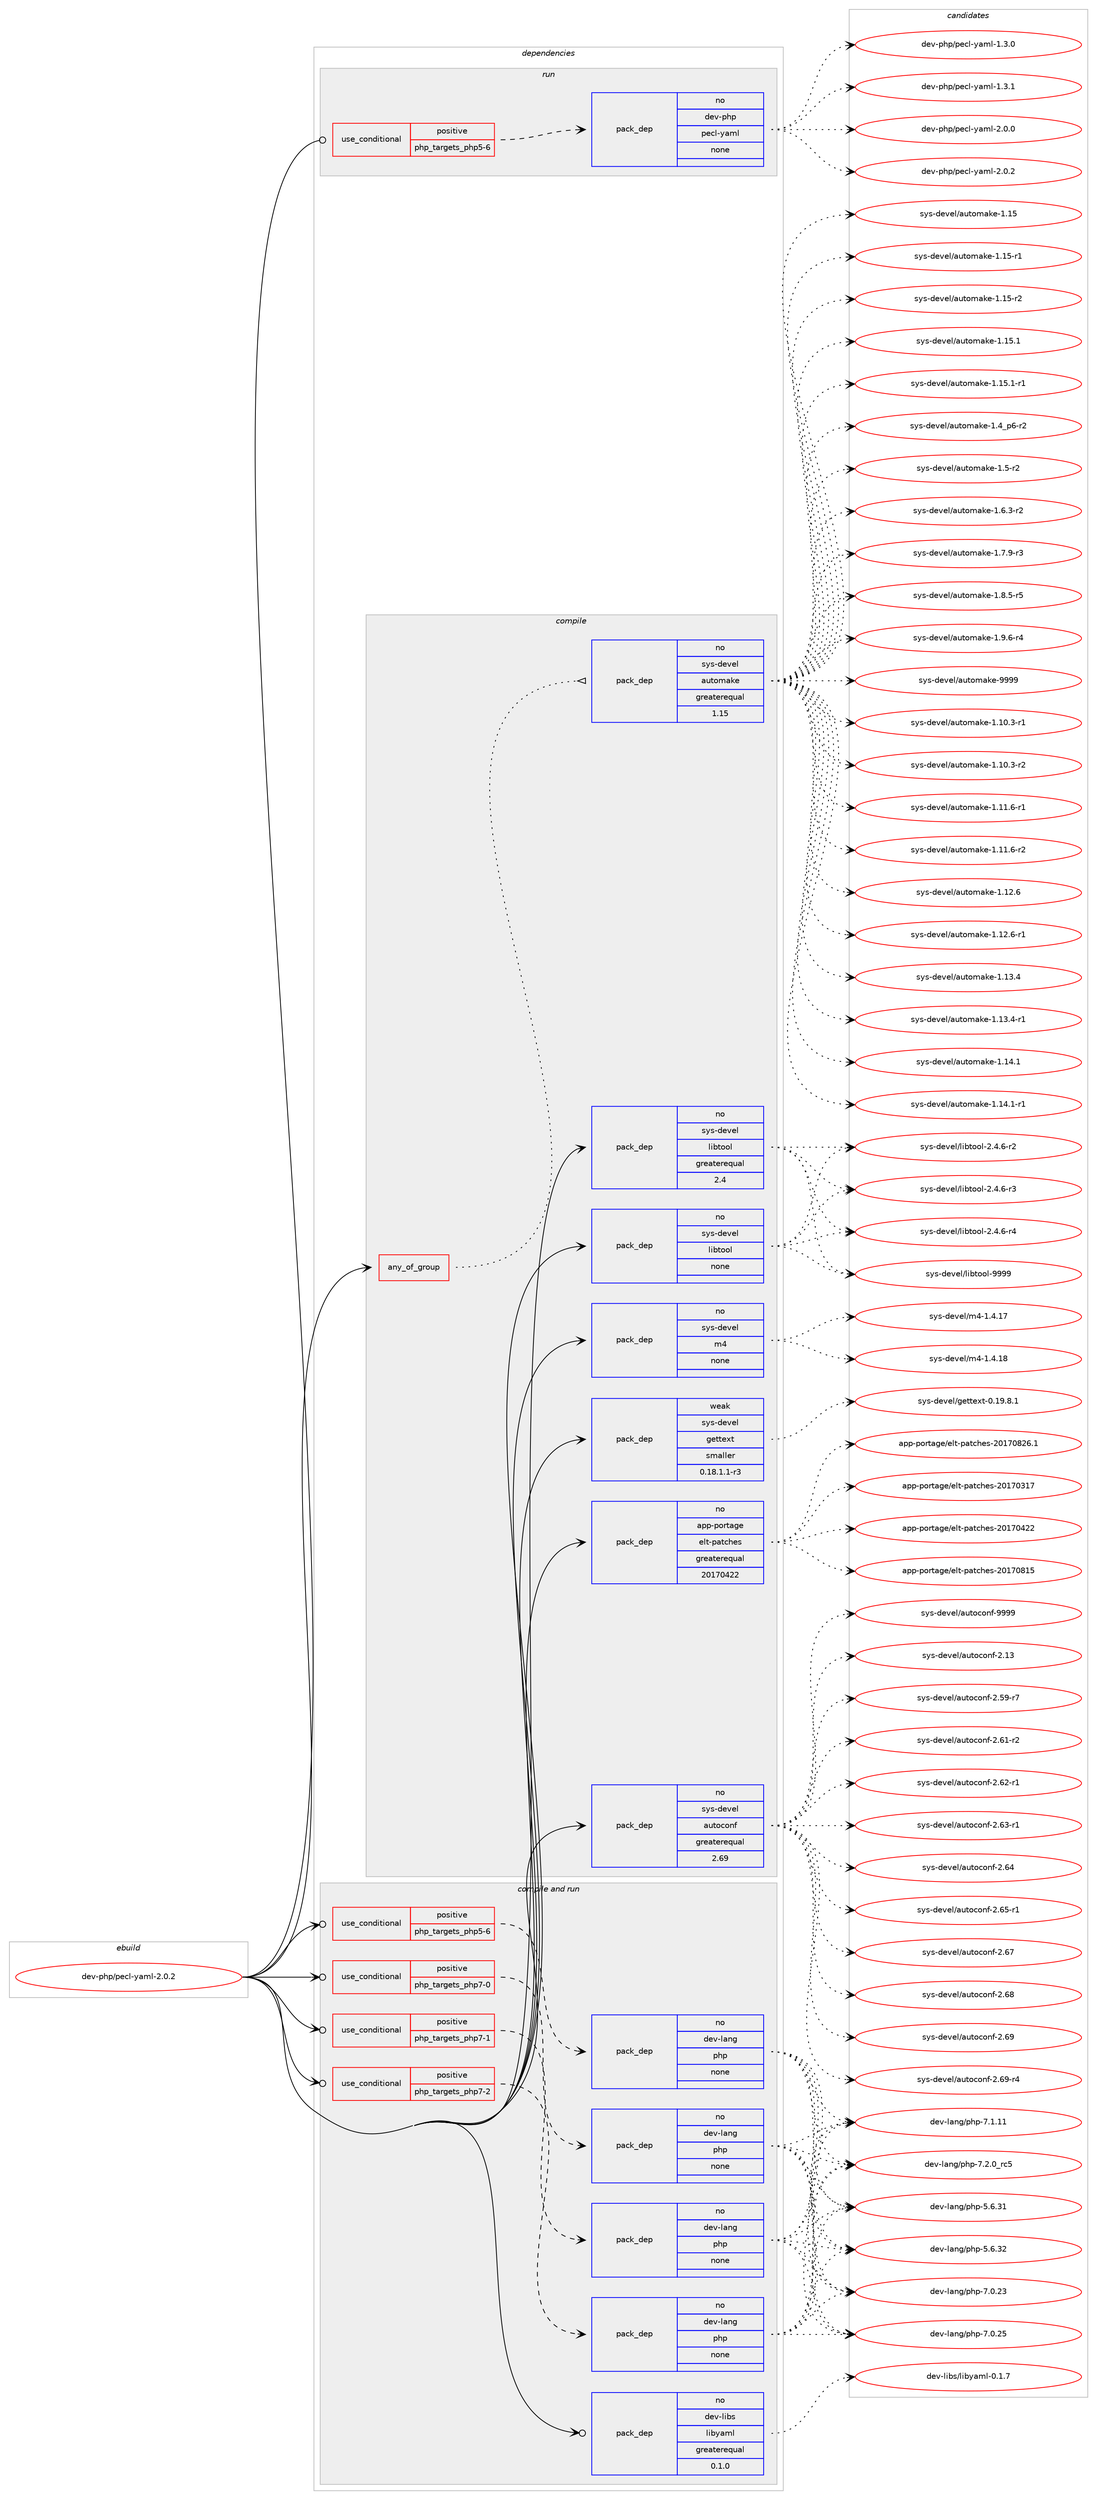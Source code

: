 digraph prolog {

# *************
# Graph options
# *************

newrank=true;
concentrate=true;
compound=true;
graph [rankdir=LR,fontname=Helvetica,fontsize=10,ranksep=1.5];#, ranksep=2.5, nodesep=0.2];
edge  [arrowhead=vee];
node  [fontname=Helvetica,fontsize=10];

# **********
# The ebuild
# **********

subgraph cluster_leftcol {
color=gray;
rank=same;
label=<<i>ebuild</i>>;
id [label="dev-php/pecl-yaml-2.0.2", color=red, width=4, href="../dev-php/pecl-yaml-2.0.2.svg"];
}

# ****************
# The dependencies
# ****************

subgraph cluster_midcol {
color=gray;
label=<<i>dependencies</i>>;
subgraph cluster_compile {
fillcolor="#eeeeee";
style=filled;
label=<<i>compile</i>>;
subgraph any3759 {
dependency143935 [label=<<TABLE BORDER="0" CELLBORDER="1" CELLSPACING="0" CELLPADDING="4"><TR><TD CELLPADDING="10">any_of_group</TD></TR></TABLE>>, shape=none, color=red];subgraph pack111406 {
dependency143936 [label=<<TABLE BORDER="0" CELLBORDER="1" CELLSPACING="0" CELLPADDING="4" WIDTH="220"><TR><TD ROWSPAN="6" CELLPADDING="30">pack_dep</TD></TR><TR><TD WIDTH="110">no</TD></TR><TR><TD>sys-devel</TD></TR><TR><TD>automake</TD></TR><TR><TD>greaterequal</TD></TR><TR><TD>1.15</TD></TR></TABLE>>, shape=none, color=blue];
}
dependency143935:e -> dependency143936:w [weight=20,style="dotted",arrowhead="oinv"];
}
id:e -> dependency143935:w [weight=20,style="solid",arrowhead="vee"];
subgraph pack111407 {
dependency143937 [label=<<TABLE BORDER="0" CELLBORDER="1" CELLSPACING="0" CELLPADDING="4" WIDTH="220"><TR><TD ROWSPAN="6" CELLPADDING="30">pack_dep</TD></TR><TR><TD WIDTH="110">no</TD></TR><TR><TD>app-portage</TD></TR><TR><TD>elt-patches</TD></TR><TR><TD>greaterequal</TD></TR><TR><TD>20170422</TD></TR></TABLE>>, shape=none, color=blue];
}
id:e -> dependency143937:w [weight=20,style="solid",arrowhead="vee"];
subgraph pack111408 {
dependency143938 [label=<<TABLE BORDER="0" CELLBORDER="1" CELLSPACING="0" CELLPADDING="4" WIDTH="220"><TR><TD ROWSPAN="6" CELLPADDING="30">pack_dep</TD></TR><TR><TD WIDTH="110">no</TD></TR><TR><TD>sys-devel</TD></TR><TR><TD>autoconf</TD></TR><TR><TD>greaterequal</TD></TR><TR><TD>2.69</TD></TR></TABLE>>, shape=none, color=blue];
}
id:e -> dependency143938:w [weight=20,style="solid",arrowhead="vee"];
subgraph pack111409 {
dependency143939 [label=<<TABLE BORDER="0" CELLBORDER="1" CELLSPACING="0" CELLPADDING="4" WIDTH="220"><TR><TD ROWSPAN="6" CELLPADDING="30">pack_dep</TD></TR><TR><TD WIDTH="110">no</TD></TR><TR><TD>sys-devel</TD></TR><TR><TD>libtool</TD></TR><TR><TD>greaterequal</TD></TR><TR><TD>2.4</TD></TR></TABLE>>, shape=none, color=blue];
}
id:e -> dependency143939:w [weight=20,style="solid",arrowhead="vee"];
subgraph pack111410 {
dependency143940 [label=<<TABLE BORDER="0" CELLBORDER="1" CELLSPACING="0" CELLPADDING="4" WIDTH="220"><TR><TD ROWSPAN="6" CELLPADDING="30">pack_dep</TD></TR><TR><TD WIDTH="110">no</TD></TR><TR><TD>sys-devel</TD></TR><TR><TD>libtool</TD></TR><TR><TD>none</TD></TR><TR><TD></TD></TR></TABLE>>, shape=none, color=blue];
}
id:e -> dependency143940:w [weight=20,style="solid",arrowhead="vee"];
subgraph pack111411 {
dependency143941 [label=<<TABLE BORDER="0" CELLBORDER="1" CELLSPACING="0" CELLPADDING="4" WIDTH="220"><TR><TD ROWSPAN="6" CELLPADDING="30">pack_dep</TD></TR><TR><TD WIDTH="110">no</TD></TR><TR><TD>sys-devel</TD></TR><TR><TD>m4</TD></TR><TR><TD>none</TD></TR><TR><TD></TD></TR></TABLE>>, shape=none, color=blue];
}
id:e -> dependency143941:w [weight=20,style="solid",arrowhead="vee"];
subgraph pack111412 {
dependency143942 [label=<<TABLE BORDER="0" CELLBORDER="1" CELLSPACING="0" CELLPADDING="4" WIDTH="220"><TR><TD ROWSPAN="6" CELLPADDING="30">pack_dep</TD></TR><TR><TD WIDTH="110">weak</TD></TR><TR><TD>sys-devel</TD></TR><TR><TD>gettext</TD></TR><TR><TD>smaller</TD></TR><TR><TD>0.18.1.1-r3</TD></TR></TABLE>>, shape=none, color=blue];
}
id:e -> dependency143942:w [weight=20,style="solid",arrowhead="vee"];
}
subgraph cluster_compileandrun {
fillcolor="#eeeeee";
style=filled;
label=<<i>compile and run</i>>;
subgraph cond28732 {
dependency143943 [label=<<TABLE BORDER="0" CELLBORDER="1" CELLSPACING="0" CELLPADDING="4"><TR><TD ROWSPAN="3" CELLPADDING="10">use_conditional</TD></TR><TR><TD>positive</TD></TR><TR><TD>php_targets_php5-6</TD></TR></TABLE>>, shape=none, color=red];
subgraph pack111413 {
dependency143944 [label=<<TABLE BORDER="0" CELLBORDER="1" CELLSPACING="0" CELLPADDING="4" WIDTH="220"><TR><TD ROWSPAN="6" CELLPADDING="30">pack_dep</TD></TR><TR><TD WIDTH="110">no</TD></TR><TR><TD>dev-lang</TD></TR><TR><TD>php</TD></TR><TR><TD>none</TD></TR><TR><TD></TD></TR></TABLE>>, shape=none, color=blue];
}
dependency143943:e -> dependency143944:w [weight=20,style="dashed",arrowhead="vee"];
}
id:e -> dependency143943:w [weight=20,style="solid",arrowhead="odotvee"];
subgraph cond28733 {
dependency143945 [label=<<TABLE BORDER="0" CELLBORDER="1" CELLSPACING="0" CELLPADDING="4"><TR><TD ROWSPAN="3" CELLPADDING="10">use_conditional</TD></TR><TR><TD>positive</TD></TR><TR><TD>php_targets_php7-0</TD></TR></TABLE>>, shape=none, color=red];
subgraph pack111414 {
dependency143946 [label=<<TABLE BORDER="0" CELLBORDER="1" CELLSPACING="0" CELLPADDING="4" WIDTH="220"><TR><TD ROWSPAN="6" CELLPADDING="30">pack_dep</TD></TR><TR><TD WIDTH="110">no</TD></TR><TR><TD>dev-lang</TD></TR><TR><TD>php</TD></TR><TR><TD>none</TD></TR><TR><TD></TD></TR></TABLE>>, shape=none, color=blue];
}
dependency143945:e -> dependency143946:w [weight=20,style="dashed",arrowhead="vee"];
}
id:e -> dependency143945:w [weight=20,style="solid",arrowhead="odotvee"];
subgraph cond28734 {
dependency143947 [label=<<TABLE BORDER="0" CELLBORDER="1" CELLSPACING="0" CELLPADDING="4"><TR><TD ROWSPAN="3" CELLPADDING="10">use_conditional</TD></TR><TR><TD>positive</TD></TR><TR><TD>php_targets_php7-1</TD></TR></TABLE>>, shape=none, color=red];
subgraph pack111415 {
dependency143948 [label=<<TABLE BORDER="0" CELLBORDER="1" CELLSPACING="0" CELLPADDING="4" WIDTH="220"><TR><TD ROWSPAN="6" CELLPADDING="30">pack_dep</TD></TR><TR><TD WIDTH="110">no</TD></TR><TR><TD>dev-lang</TD></TR><TR><TD>php</TD></TR><TR><TD>none</TD></TR><TR><TD></TD></TR></TABLE>>, shape=none, color=blue];
}
dependency143947:e -> dependency143948:w [weight=20,style="dashed",arrowhead="vee"];
}
id:e -> dependency143947:w [weight=20,style="solid",arrowhead="odotvee"];
subgraph cond28735 {
dependency143949 [label=<<TABLE BORDER="0" CELLBORDER="1" CELLSPACING="0" CELLPADDING="4"><TR><TD ROWSPAN="3" CELLPADDING="10">use_conditional</TD></TR><TR><TD>positive</TD></TR><TR><TD>php_targets_php7-2</TD></TR></TABLE>>, shape=none, color=red];
subgraph pack111416 {
dependency143950 [label=<<TABLE BORDER="0" CELLBORDER="1" CELLSPACING="0" CELLPADDING="4" WIDTH="220"><TR><TD ROWSPAN="6" CELLPADDING="30">pack_dep</TD></TR><TR><TD WIDTH="110">no</TD></TR><TR><TD>dev-lang</TD></TR><TR><TD>php</TD></TR><TR><TD>none</TD></TR><TR><TD></TD></TR></TABLE>>, shape=none, color=blue];
}
dependency143949:e -> dependency143950:w [weight=20,style="dashed",arrowhead="vee"];
}
id:e -> dependency143949:w [weight=20,style="solid",arrowhead="odotvee"];
subgraph pack111417 {
dependency143951 [label=<<TABLE BORDER="0" CELLBORDER="1" CELLSPACING="0" CELLPADDING="4" WIDTH="220"><TR><TD ROWSPAN="6" CELLPADDING="30">pack_dep</TD></TR><TR><TD WIDTH="110">no</TD></TR><TR><TD>dev-libs</TD></TR><TR><TD>libyaml</TD></TR><TR><TD>greaterequal</TD></TR><TR><TD>0.1.0</TD></TR></TABLE>>, shape=none, color=blue];
}
id:e -> dependency143951:w [weight=20,style="solid",arrowhead="odotvee"];
}
subgraph cluster_run {
fillcolor="#eeeeee";
style=filled;
label=<<i>run</i>>;
subgraph cond28736 {
dependency143952 [label=<<TABLE BORDER="0" CELLBORDER="1" CELLSPACING="0" CELLPADDING="4"><TR><TD ROWSPAN="3" CELLPADDING="10">use_conditional</TD></TR><TR><TD>positive</TD></TR><TR><TD>php_targets_php5-6</TD></TR></TABLE>>, shape=none, color=red];
subgraph pack111418 {
dependency143953 [label=<<TABLE BORDER="0" CELLBORDER="1" CELLSPACING="0" CELLPADDING="4" WIDTH="220"><TR><TD ROWSPAN="6" CELLPADDING="30">pack_dep</TD></TR><TR><TD WIDTH="110">no</TD></TR><TR><TD>dev-php</TD></TR><TR><TD>pecl-yaml</TD></TR><TR><TD>none</TD></TR><TR><TD></TD></TR></TABLE>>, shape=none, color=blue];
}
dependency143952:e -> dependency143953:w [weight=20,style="dashed",arrowhead="vee"];
}
id:e -> dependency143952:w [weight=20,style="solid",arrowhead="odot"];
}
}

# **************
# The candidates
# **************

subgraph cluster_choices {
rank=same;
color=gray;
label=<<i>candidates</i>>;

subgraph choice111406 {
color=black;
nodesep=1;
choice11512111545100101118101108479711711611110997107101454946494846514511449 [label="sys-devel/automake-1.10.3-r1", color=red, width=4,href="../sys-devel/automake-1.10.3-r1.svg"];
choice11512111545100101118101108479711711611110997107101454946494846514511450 [label="sys-devel/automake-1.10.3-r2", color=red, width=4,href="../sys-devel/automake-1.10.3-r2.svg"];
choice11512111545100101118101108479711711611110997107101454946494946544511449 [label="sys-devel/automake-1.11.6-r1", color=red, width=4,href="../sys-devel/automake-1.11.6-r1.svg"];
choice11512111545100101118101108479711711611110997107101454946494946544511450 [label="sys-devel/automake-1.11.6-r2", color=red, width=4,href="../sys-devel/automake-1.11.6-r2.svg"];
choice1151211154510010111810110847971171161111099710710145494649504654 [label="sys-devel/automake-1.12.6", color=red, width=4,href="../sys-devel/automake-1.12.6.svg"];
choice11512111545100101118101108479711711611110997107101454946495046544511449 [label="sys-devel/automake-1.12.6-r1", color=red, width=4,href="../sys-devel/automake-1.12.6-r1.svg"];
choice1151211154510010111810110847971171161111099710710145494649514652 [label="sys-devel/automake-1.13.4", color=red, width=4,href="../sys-devel/automake-1.13.4.svg"];
choice11512111545100101118101108479711711611110997107101454946495146524511449 [label="sys-devel/automake-1.13.4-r1", color=red, width=4,href="../sys-devel/automake-1.13.4-r1.svg"];
choice1151211154510010111810110847971171161111099710710145494649524649 [label="sys-devel/automake-1.14.1", color=red, width=4,href="../sys-devel/automake-1.14.1.svg"];
choice11512111545100101118101108479711711611110997107101454946495246494511449 [label="sys-devel/automake-1.14.1-r1", color=red, width=4,href="../sys-devel/automake-1.14.1-r1.svg"];
choice115121115451001011181011084797117116111109971071014549464953 [label="sys-devel/automake-1.15", color=red, width=4,href="../sys-devel/automake-1.15.svg"];
choice1151211154510010111810110847971171161111099710710145494649534511449 [label="sys-devel/automake-1.15-r1", color=red, width=4,href="../sys-devel/automake-1.15-r1.svg"];
choice1151211154510010111810110847971171161111099710710145494649534511450 [label="sys-devel/automake-1.15-r2", color=red, width=4,href="../sys-devel/automake-1.15-r2.svg"];
choice1151211154510010111810110847971171161111099710710145494649534649 [label="sys-devel/automake-1.15.1", color=red, width=4,href="../sys-devel/automake-1.15.1.svg"];
choice11512111545100101118101108479711711611110997107101454946495346494511449 [label="sys-devel/automake-1.15.1-r1", color=red, width=4,href="../sys-devel/automake-1.15.1-r1.svg"];
choice115121115451001011181011084797117116111109971071014549465295112544511450 [label="sys-devel/automake-1.4_p6-r2", color=red, width=4,href="../sys-devel/automake-1.4_p6-r2.svg"];
choice11512111545100101118101108479711711611110997107101454946534511450 [label="sys-devel/automake-1.5-r2", color=red, width=4,href="../sys-devel/automake-1.5-r2.svg"];
choice115121115451001011181011084797117116111109971071014549465446514511450 [label="sys-devel/automake-1.6.3-r2", color=red, width=4,href="../sys-devel/automake-1.6.3-r2.svg"];
choice115121115451001011181011084797117116111109971071014549465546574511451 [label="sys-devel/automake-1.7.9-r3", color=red, width=4,href="../sys-devel/automake-1.7.9-r3.svg"];
choice115121115451001011181011084797117116111109971071014549465646534511453 [label="sys-devel/automake-1.8.5-r5", color=red, width=4,href="../sys-devel/automake-1.8.5-r5.svg"];
choice115121115451001011181011084797117116111109971071014549465746544511452 [label="sys-devel/automake-1.9.6-r4", color=red, width=4,href="../sys-devel/automake-1.9.6-r4.svg"];
choice115121115451001011181011084797117116111109971071014557575757 [label="sys-devel/automake-9999", color=red, width=4,href="../sys-devel/automake-9999.svg"];
dependency143936:e -> choice11512111545100101118101108479711711611110997107101454946494846514511449:w [style=dotted,weight="100"];
dependency143936:e -> choice11512111545100101118101108479711711611110997107101454946494846514511450:w [style=dotted,weight="100"];
dependency143936:e -> choice11512111545100101118101108479711711611110997107101454946494946544511449:w [style=dotted,weight="100"];
dependency143936:e -> choice11512111545100101118101108479711711611110997107101454946494946544511450:w [style=dotted,weight="100"];
dependency143936:e -> choice1151211154510010111810110847971171161111099710710145494649504654:w [style=dotted,weight="100"];
dependency143936:e -> choice11512111545100101118101108479711711611110997107101454946495046544511449:w [style=dotted,weight="100"];
dependency143936:e -> choice1151211154510010111810110847971171161111099710710145494649514652:w [style=dotted,weight="100"];
dependency143936:e -> choice11512111545100101118101108479711711611110997107101454946495146524511449:w [style=dotted,weight="100"];
dependency143936:e -> choice1151211154510010111810110847971171161111099710710145494649524649:w [style=dotted,weight="100"];
dependency143936:e -> choice11512111545100101118101108479711711611110997107101454946495246494511449:w [style=dotted,weight="100"];
dependency143936:e -> choice115121115451001011181011084797117116111109971071014549464953:w [style=dotted,weight="100"];
dependency143936:e -> choice1151211154510010111810110847971171161111099710710145494649534511449:w [style=dotted,weight="100"];
dependency143936:e -> choice1151211154510010111810110847971171161111099710710145494649534511450:w [style=dotted,weight="100"];
dependency143936:e -> choice1151211154510010111810110847971171161111099710710145494649534649:w [style=dotted,weight="100"];
dependency143936:e -> choice11512111545100101118101108479711711611110997107101454946495346494511449:w [style=dotted,weight="100"];
dependency143936:e -> choice115121115451001011181011084797117116111109971071014549465295112544511450:w [style=dotted,weight="100"];
dependency143936:e -> choice11512111545100101118101108479711711611110997107101454946534511450:w [style=dotted,weight="100"];
dependency143936:e -> choice115121115451001011181011084797117116111109971071014549465446514511450:w [style=dotted,weight="100"];
dependency143936:e -> choice115121115451001011181011084797117116111109971071014549465546574511451:w [style=dotted,weight="100"];
dependency143936:e -> choice115121115451001011181011084797117116111109971071014549465646534511453:w [style=dotted,weight="100"];
dependency143936:e -> choice115121115451001011181011084797117116111109971071014549465746544511452:w [style=dotted,weight="100"];
dependency143936:e -> choice115121115451001011181011084797117116111109971071014557575757:w [style=dotted,weight="100"];
}
subgraph choice111407 {
color=black;
nodesep=1;
choice97112112451121111141169710310147101108116451129711699104101115455048495548514955 [label="app-portage/elt-patches-20170317", color=red, width=4,href="../app-portage/elt-patches-20170317.svg"];
choice97112112451121111141169710310147101108116451129711699104101115455048495548525050 [label="app-portage/elt-patches-20170422", color=red, width=4,href="../app-portage/elt-patches-20170422.svg"];
choice97112112451121111141169710310147101108116451129711699104101115455048495548564953 [label="app-portage/elt-patches-20170815", color=red, width=4,href="../app-portage/elt-patches-20170815.svg"];
choice971121124511211111411697103101471011081164511297116991041011154550484955485650544649 [label="app-portage/elt-patches-20170826.1", color=red, width=4,href="../app-portage/elt-patches-20170826.1.svg"];
dependency143937:e -> choice97112112451121111141169710310147101108116451129711699104101115455048495548514955:w [style=dotted,weight="100"];
dependency143937:e -> choice97112112451121111141169710310147101108116451129711699104101115455048495548525050:w [style=dotted,weight="100"];
dependency143937:e -> choice97112112451121111141169710310147101108116451129711699104101115455048495548564953:w [style=dotted,weight="100"];
dependency143937:e -> choice971121124511211111411697103101471011081164511297116991041011154550484955485650544649:w [style=dotted,weight="100"];
}
subgraph choice111408 {
color=black;
nodesep=1;
choice115121115451001011181011084797117116111991111101024550464951 [label="sys-devel/autoconf-2.13", color=red, width=4,href="../sys-devel/autoconf-2.13.svg"];
choice1151211154510010111810110847971171161119911111010245504653574511455 [label="sys-devel/autoconf-2.59-r7", color=red, width=4,href="../sys-devel/autoconf-2.59-r7.svg"];
choice1151211154510010111810110847971171161119911111010245504654494511450 [label="sys-devel/autoconf-2.61-r2", color=red, width=4,href="../sys-devel/autoconf-2.61-r2.svg"];
choice1151211154510010111810110847971171161119911111010245504654504511449 [label="sys-devel/autoconf-2.62-r1", color=red, width=4,href="../sys-devel/autoconf-2.62-r1.svg"];
choice1151211154510010111810110847971171161119911111010245504654514511449 [label="sys-devel/autoconf-2.63-r1", color=red, width=4,href="../sys-devel/autoconf-2.63-r1.svg"];
choice115121115451001011181011084797117116111991111101024550465452 [label="sys-devel/autoconf-2.64", color=red, width=4,href="../sys-devel/autoconf-2.64.svg"];
choice1151211154510010111810110847971171161119911111010245504654534511449 [label="sys-devel/autoconf-2.65-r1", color=red, width=4,href="../sys-devel/autoconf-2.65-r1.svg"];
choice115121115451001011181011084797117116111991111101024550465455 [label="sys-devel/autoconf-2.67", color=red, width=4,href="../sys-devel/autoconf-2.67.svg"];
choice115121115451001011181011084797117116111991111101024550465456 [label="sys-devel/autoconf-2.68", color=red, width=4,href="../sys-devel/autoconf-2.68.svg"];
choice115121115451001011181011084797117116111991111101024550465457 [label="sys-devel/autoconf-2.69", color=red, width=4,href="../sys-devel/autoconf-2.69.svg"];
choice1151211154510010111810110847971171161119911111010245504654574511452 [label="sys-devel/autoconf-2.69-r4", color=red, width=4,href="../sys-devel/autoconf-2.69-r4.svg"];
choice115121115451001011181011084797117116111991111101024557575757 [label="sys-devel/autoconf-9999", color=red, width=4,href="../sys-devel/autoconf-9999.svg"];
dependency143938:e -> choice115121115451001011181011084797117116111991111101024550464951:w [style=dotted,weight="100"];
dependency143938:e -> choice1151211154510010111810110847971171161119911111010245504653574511455:w [style=dotted,weight="100"];
dependency143938:e -> choice1151211154510010111810110847971171161119911111010245504654494511450:w [style=dotted,weight="100"];
dependency143938:e -> choice1151211154510010111810110847971171161119911111010245504654504511449:w [style=dotted,weight="100"];
dependency143938:e -> choice1151211154510010111810110847971171161119911111010245504654514511449:w [style=dotted,weight="100"];
dependency143938:e -> choice115121115451001011181011084797117116111991111101024550465452:w [style=dotted,weight="100"];
dependency143938:e -> choice1151211154510010111810110847971171161119911111010245504654534511449:w [style=dotted,weight="100"];
dependency143938:e -> choice115121115451001011181011084797117116111991111101024550465455:w [style=dotted,weight="100"];
dependency143938:e -> choice115121115451001011181011084797117116111991111101024550465456:w [style=dotted,weight="100"];
dependency143938:e -> choice115121115451001011181011084797117116111991111101024550465457:w [style=dotted,weight="100"];
dependency143938:e -> choice1151211154510010111810110847971171161119911111010245504654574511452:w [style=dotted,weight="100"];
dependency143938:e -> choice115121115451001011181011084797117116111991111101024557575757:w [style=dotted,weight="100"];
}
subgraph choice111409 {
color=black;
nodesep=1;
choice1151211154510010111810110847108105981161111111084550465246544511450 [label="sys-devel/libtool-2.4.6-r2", color=red, width=4,href="../sys-devel/libtool-2.4.6-r2.svg"];
choice1151211154510010111810110847108105981161111111084550465246544511451 [label="sys-devel/libtool-2.4.6-r3", color=red, width=4,href="../sys-devel/libtool-2.4.6-r3.svg"];
choice1151211154510010111810110847108105981161111111084550465246544511452 [label="sys-devel/libtool-2.4.6-r4", color=red, width=4,href="../sys-devel/libtool-2.4.6-r4.svg"];
choice1151211154510010111810110847108105981161111111084557575757 [label="sys-devel/libtool-9999", color=red, width=4,href="../sys-devel/libtool-9999.svg"];
dependency143939:e -> choice1151211154510010111810110847108105981161111111084550465246544511450:w [style=dotted,weight="100"];
dependency143939:e -> choice1151211154510010111810110847108105981161111111084550465246544511451:w [style=dotted,weight="100"];
dependency143939:e -> choice1151211154510010111810110847108105981161111111084550465246544511452:w [style=dotted,weight="100"];
dependency143939:e -> choice1151211154510010111810110847108105981161111111084557575757:w [style=dotted,weight="100"];
}
subgraph choice111410 {
color=black;
nodesep=1;
choice1151211154510010111810110847108105981161111111084550465246544511450 [label="sys-devel/libtool-2.4.6-r2", color=red, width=4,href="../sys-devel/libtool-2.4.6-r2.svg"];
choice1151211154510010111810110847108105981161111111084550465246544511451 [label="sys-devel/libtool-2.4.6-r3", color=red, width=4,href="../sys-devel/libtool-2.4.6-r3.svg"];
choice1151211154510010111810110847108105981161111111084550465246544511452 [label="sys-devel/libtool-2.4.6-r4", color=red, width=4,href="../sys-devel/libtool-2.4.6-r4.svg"];
choice1151211154510010111810110847108105981161111111084557575757 [label="sys-devel/libtool-9999", color=red, width=4,href="../sys-devel/libtool-9999.svg"];
dependency143940:e -> choice1151211154510010111810110847108105981161111111084550465246544511450:w [style=dotted,weight="100"];
dependency143940:e -> choice1151211154510010111810110847108105981161111111084550465246544511451:w [style=dotted,weight="100"];
dependency143940:e -> choice1151211154510010111810110847108105981161111111084550465246544511452:w [style=dotted,weight="100"];
dependency143940:e -> choice1151211154510010111810110847108105981161111111084557575757:w [style=dotted,weight="100"];
}
subgraph choice111411 {
color=black;
nodesep=1;
choice11512111545100101118101108471095245494652464955 [label="sys-devel/m4-1.4.17", color=red, width=4,href="../sys-devel/m4-1.4.17.svg"];
choice11512111545100101118101108471095245494652464956 [label="sys-devel/m4-1.4.18", color=red, width=4,href="../sys-devel/m4-1.4.18.svg"];
dependency143941:e -> choice11512111545100101118101108471095245494652464955:w [style=dotted,weight="100"];
dependency143941:e -> choice11512111545100101118101108471095245494652464956:w [style=dotted,weight="100"];
}
subgraph choice111412 {
color=black;
nodesep=1;
choice1151211154510010111810110847103101116116101120116454846495746564649 [label="sys-devel/gettext-0.19.8.1", color=red, width=4,href="../sys-devel/gettext-0.19.8.1.svg"];
dependency143942:e -> choice1151211154510010111810110847103101116116101120116454846495746564649:w [style=dotted,weight="100"];
}
subgraph choice111413 {
color=black;
nodesep=1;
choice10010111845108971101034711210411245534654465149 [label="dev-lang/php-5.6.31", color=red, width=4,href="../dev-lang/php-5.6.31.svg"];
choice10010111845108971101034711210411245534654465150 [label="dev-lang/php-5.6.32", color=red, width=4,href="../dev-lang/php-5.6.32.svg"];
choice10010111845108971101034711210411245554648465051 [label="dev-lang/php-7.0.23", color=red, width=4,href="../dev-lang/php-7.0.23.svg"];
choice10010111845108971101034711210411245554648465053 [label="dev-lang/php-7.0.25", color=red, width=4,href="../dev-lang/php-7.0.25.svg"];
choice10010111845108971101034711210411245554649464949 [label="dev-lang/php-7.1.11", color=red, width=4,href="../dev-lang/php-7.1.11.svg"];
choice100101118451089711010347112104112455546504648951149953 [label="dev-lang/php-7.2.0_rc5", color=red, width=4,href="../dev-lang/php-7.2.0_rc5.svg"];
dependency143944:e -> choice10010111845108971101034711210411245534654465149:w [style=dotted,weight="100"];
dependency143944:e -> choice10010111845108971101034711210411245534654465150:w [style=dotted,weight="100"];
dependency143944:e -> choice10010111845108971101034711210411245554648465051:w [style=dotted,weight="100"];
dependency143944:e -> choice10010111845108971101034711210411245554648465053:w [style=dotted,weight="100"];
dependency143944:e -> choice10010111845108971101034711210411245554649464949:w [style=dotted,weight="100"];
dependency143944:e -> choice100101118451089711010347112104112455546504648951149953:w [style=dotted,weight="100"];
}
subgraph choice111414 {
color=black;
nodesep=1;
choice10010111845108971101034711210411245534654465149 [label="dev-lang/php-5.6.31", color=red, width=4,href="../dev-lang/php-5.6.31.svg"];
choice10010111845108971101034711210411245534654465150 [label="dev-lang/php-5.6.32", color=red, width=4,href="../dev-lang/php-5.6.32.svg"];
choice10010111845108971101034711210411245554648465051 [label="dev-lang/php-7.0.23", color=red, width=4,href="../dev-lang/php-7.0.23.svg"];
choice10010111845108971101034711210411245554648465053 [label="dev-lang/php-7.0.25", color=red, width=4,href="../dev-lang/php-7.0.25.svg"];
choice10010111845108971101034711210411245554649464949 [label="dev-lang/php-7.1.11", color=red, width=4,href="../dev-lang/php-7.1.11.svg"];
choice100101118451089711010347112104112455546504648951149953 [label="dev-lang/php-7.2.0_rc5", color=red, width=4,href="../dev-lang/php-7.2.0_rc5.svg"];
dependency143946:e -> choice10010111845108971101034711210411245534654465149:w [style=dotted,weight="100"];
dependency143946:e -> choice10010111845108971101034711210411245534654465150:w [style=dotted,weight="100"];
dependency143946:e -> choice10010111845108971101034711210411245554648465051:w [style=dotted,weight="100"];
dependency143946:e -> choice10010111845108971101034711210411245554648465053:w [style=dotted,weight="100"];
dependency143946:e -> choice10010111845108971101034711210411245554649464949:w [style=dotted,weight="100"];
dependency143946:e -> choice100101118451089711010347112104112455546504648951149953:w [style=dotted,weight="100"];
}
subgraph choice111415 {
color=black;
nodesep=1;
choice10010111845108971101034711210411245534654465149 [label="dev-lang/php-5.6.31", color=red, width=4,href="../dev-lang/php-5.6.31.svg"];
choice10010111845108971101034711210411245534654465150 [label="dev-lang/php-5.6.32", color=red, width=4,href="../dev-lang/php-5.6.32.svg"];
choice10010111845108971101034711210411245554648465051 [label="dev-lang/php-7.0.23", color=red, width=4,href="../dev-lang/php-7.0.23.svg"];
choice10010111845108971101034711210411245554648465053 [label="dev-lang/php-7.0.25", color=red, width=4,href="../dev-lang/php-7.0.25.svg"];
choice10010111845108971101034711210411245554649464949 [label="dev-lang/php-7.1.11", color=red, width=4,href="../dev-lang/php-7.1.11.svg"];
choice100101118451089711010347112104112455546504648951149953 [label="dev-lang/php-7.2.0_rc5", color=red, width=4,href="../dev-lang/php-7.2.0_rc5.svg"];
dependency143948:e -> choice10010111845108971101034711210411245534654465149:w [style=dotted,weight="100"];
dependency143948:e -> choice10010111845108971101034711210411245534654465150:w [style=dotted,weight="100"];
dependency143948:e -> choice10010111845108971101034711210411245554648465051:w [style=dotted,weight="100"];
dependency143948:e -> choice10010111845108971101034711210411245554648465053:w [style=dotted,weight="100"];
dependency143948:e -> choice10010111845108971101034711210411245554649464949:w [style=dotted,weight="100"];
dependency143948:e -> choice100101118451089711010347112104112455546504648951149953:w [style=dotted,weight="100"];
}
subgraph choice111416 {
color=black;
nodesep=1;
choice10010111845108971101034711210411245534654465149 [label="dev-lang/php-5.6.31", color=red, width=4,href="../dev-lang/php-5.6.31.svg"];
choice10010111845108971101034711210411245534654465150 [label="dev-lang/php-5.6.32", color=red, width=4,href="../dev-lang/php-5.6.32.svg"];
choice10010111845108971101034711210411245554648465051 [label="dev-lang/php-7.0.23", color=red, width=4,href="../dev-lang/php-7.0.23.svg"];
choice10010111845108971101034711210411245554648465053 [label="dev-lang/php-7.0.25", color=red, width=4,href="../dev-lang/php-7.0.25.svg"];
choice10010111845108971101034711210411245554649464949 [label="dev-lang/php-7.1.11", color=red, width=4,href="../dev-lang/php-7.1.11.svg"];
choice100101118451089711010347112104112455546504648951149953 [label="dev-lang/php-7.2.0_rc5", color=red, width=4,href="../dev-lang/php-7.2.0_rc5.svg"];
dependency143950:e -> choice10010111845108971101034711210411245534654465149:w [style=dotted,weight="100"];
dependency143950:e -> choice10010111845108971101034711210411245534654465150:w [style=dotted,weight="100"];
dependency143950:e -> choice10010111845108971101034711210411245554648465051:w [style=dotted,weight="100"];
dependency143950:e -> choice10010111845108971101034711210411245554648465053:w [style=dotted,weight="100"];
dependency143950:e -> choice10010111845108971101034711210411245554649464949:w [style=dotted,weight="100"];
dependency143950:e -> choice100101118451089711010347112104112455546504648951149953:w [style=dotted,weight="100"];
}
subgraph choice111417 {
color=black;
nodesep=1;
choice1001011184510810598115471081059812197109108454846494655 [label="dev-libs/libyaml-0.1.7", color=red, width=4,href="../dev-libs/libyaml-0.1.7.svg"];
dependency143951:e -> choice1001011184510810598115471081059812197109108454846494655:w [style=dotted,weight="100"];
}
subgraph choice111418 {
color=black;
nodesep=1;
choice1001011184511210411247112101991084512197109108454946514648 [label="dev-php/pecl-yaml-1.3.0", color=red, width=4,href="../dev-php/pecl-yaml-1.3.0.svg"];
choice1001011184511210411247112101991084512197109108454946514649 [label="dev-php/pecl-yaml-1.3.1", color=red, width=4,href="../dev-php/pecl-yaml-1.3.1.svg"];
choice1001011184511210411247112101991084512197109108455046484648 [label="dev-php/pecl-yaml-2.0.0", color=red, width=4,href="../dev-php/pecl-yaml-2.0.0.svg"];
choice1001011184511210411247112101991084512197109108455046484650 [label="dev-php/pecl-yaml-2.0.2", color=red, width=4,href="../dev-php/pecl-yaml-2.0.2.svg"];
dependency143953:e -> choice1001011184511210411247112101991084512197109108454946514648:w [style=dotted,weight="100"];
dependency143953:e -> choice1001011184511210411247112101991084512197109108454946514649:w [style=dotted,weight="100"];
dependency143953:e -> choice1001011184511210411247112101991084512197109108455046484648:w [style=dotted,weight="100"];
dependency143953:e -> choice1001011184511210411247112101991084512197109108455046484650:w [style=dotted,weight="100"];
}
}

}
